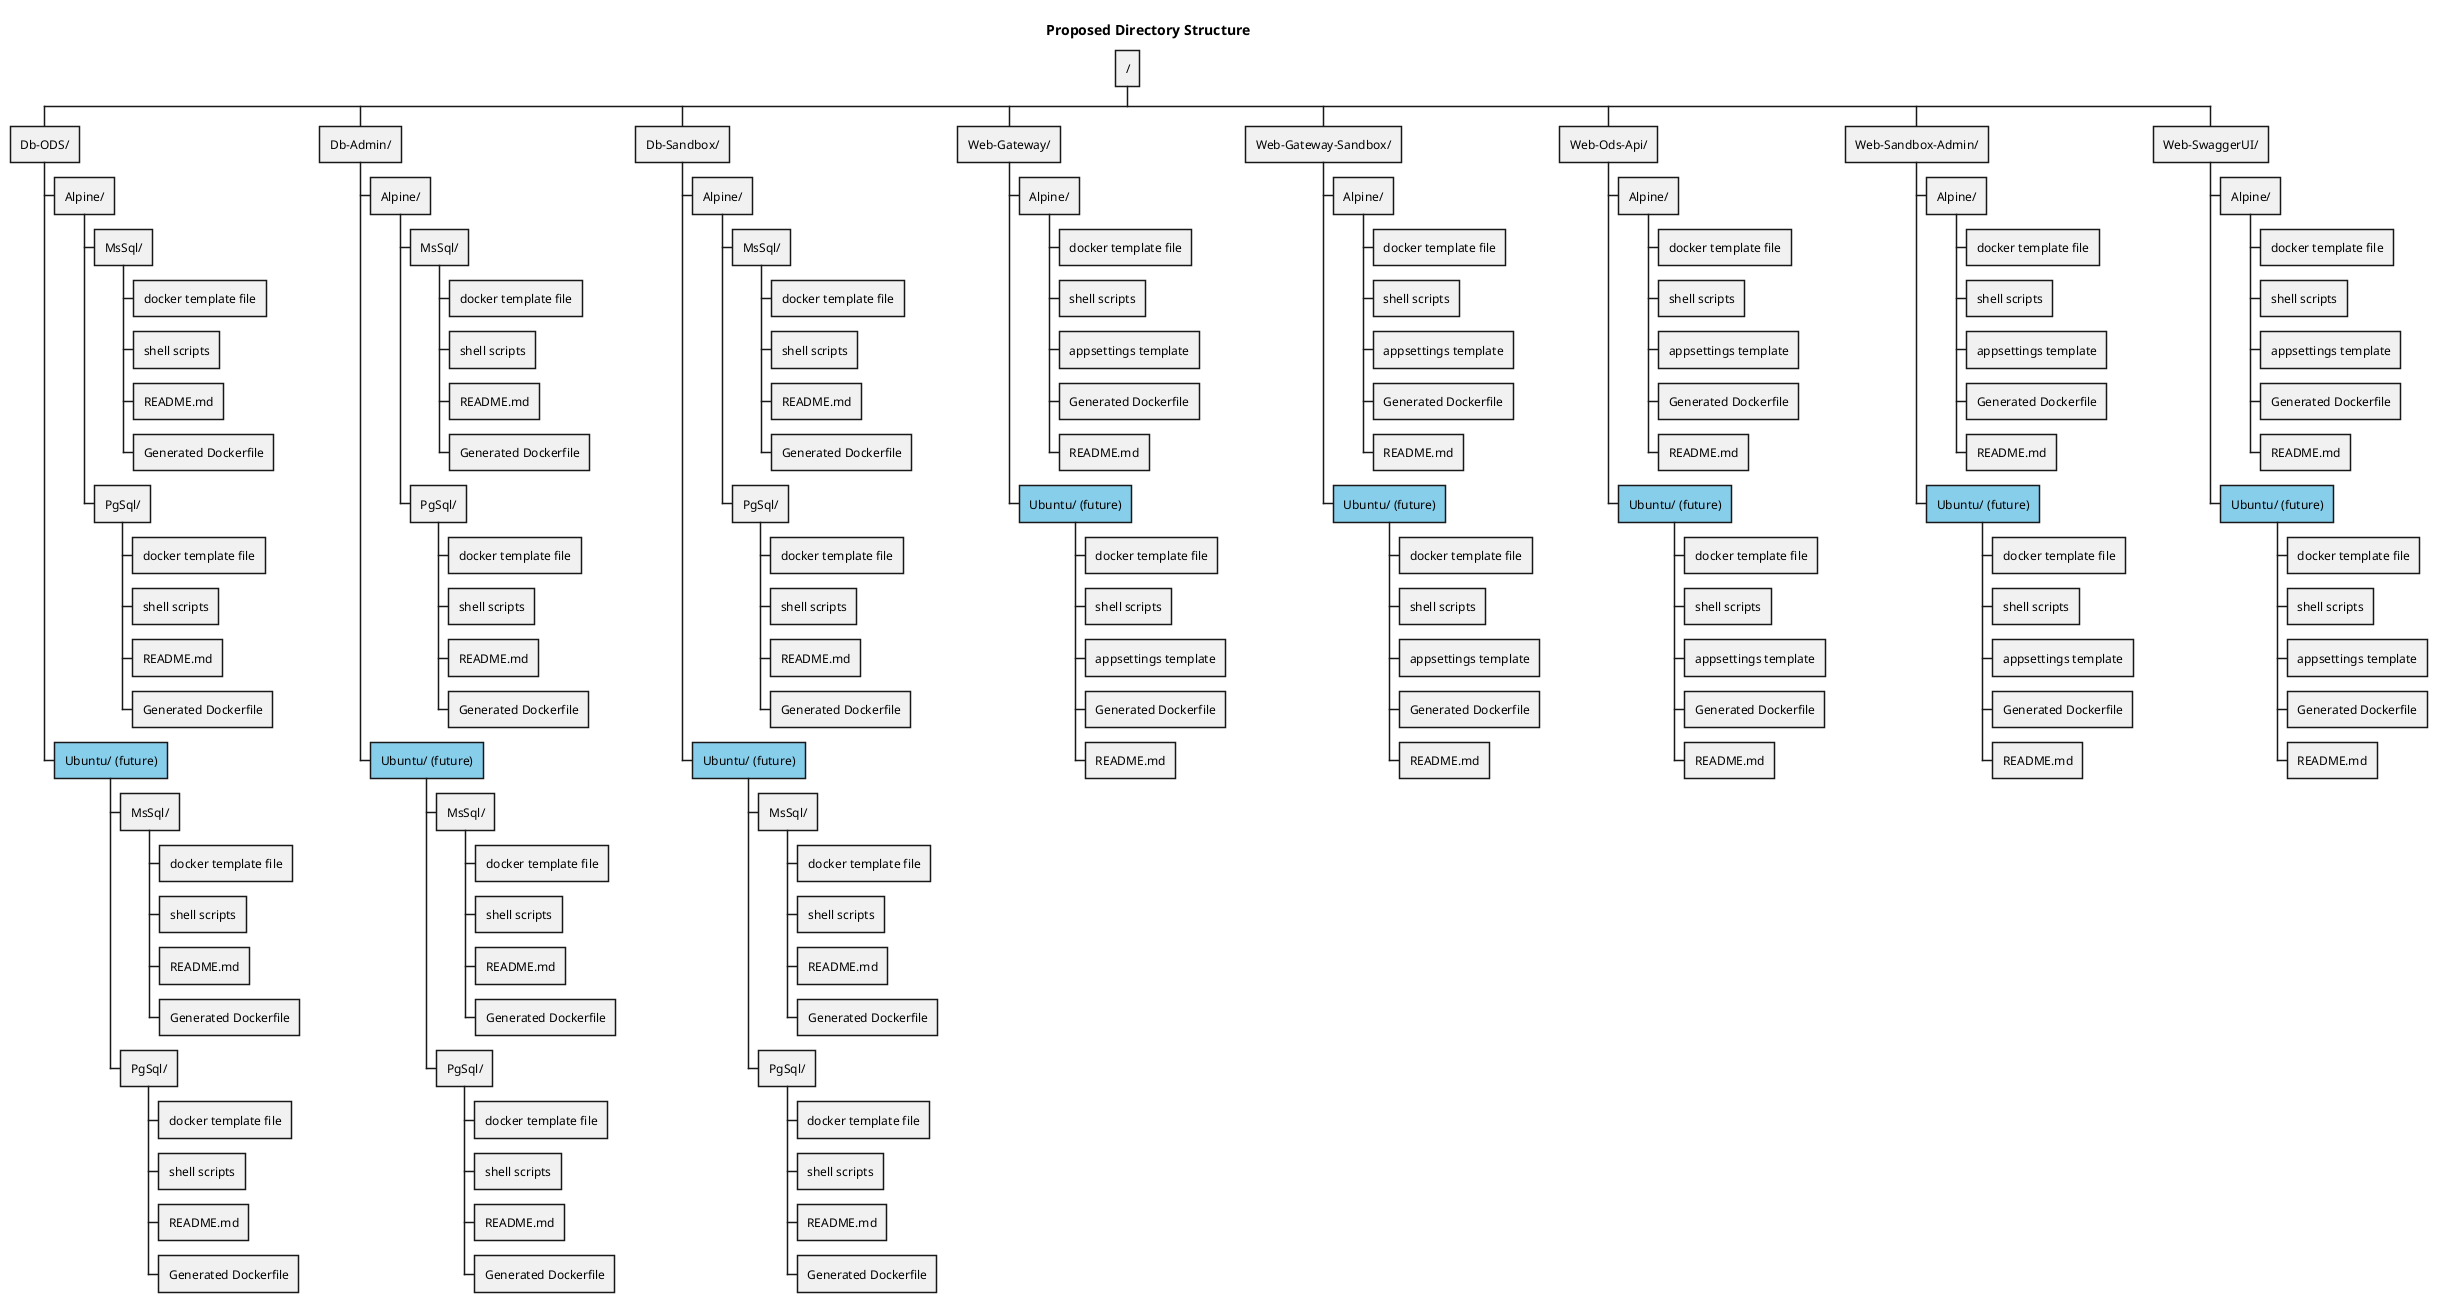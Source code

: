 @startwbs
Title: Proposed Directory Structure

* /

** Db-ODS/
*** Alpine/
**** MsSql/
***** docker template file
***** shell scripts
***** README.md
***** Generated Dockerfile
**** PgSql/
***** docker template file
***** shell scripts
***** README.md
***** Generated Dockerfile
***[#SkyBlue] Ubuntu/ (future)
**** MsSql/
***** docker template file
***** shell scripts
***** README.md
***** Generated Dockerfile
**** PgSql/
***** docker template file
***** shell scripts
***** README.md
***** Generated Dockerfile

** Db-Admin/
*** Alpine/
**** MsSql/
***** docker template file
***** shell scripts
***** README.md
***** Generated Dockerfile
**** PgSql/
***** docker template file
***** shell scripts
***** README.md
***** Generated Dockerfile
***[#SkyBlue] Ubuntu/ (future)
**** MsSql/
***** docker template file
***** shell scripts
***** README.md
***** Generated Dockerfile
**** PgSql/
***** docker template file
***** shell scripts
***** README.md
***** Generated Dockerfile

** Db-Sandbox/
*** Alpine/
**** MsSql/
***** docker template file
***** shell scripts
***** README.md
***** Generated Dockerfile
**** PgSql/
***** docker template file
***** shell scripts
***** README.md
***** Generated Dockerfile
***[#SkyBlue] Ubuntu/ (future)
**** MsSql/
***** docker template file
***** shell scripts
***** README.md
***** Generated Dockerfile
**** PgSql/
***** docker template file
***** shell scripts
***** README.md
***** Generated Dockerfile

** Web-Gateway/
*** Alpine/
**** docker template file
**** shell scripts
**** appsettings template
**** Generated Dockerfile
**** README.md
***[#SkyBlue] Ubuntu/ (future)
**** docker template file
**** shell scripts
**** appsettings template
**** Generated Dockerfile
**** README.md

** Web-Gateway-Sandbox/
*** Alpine/
**** docker template file
**** shell scripts
**** appsettings template
**** Generated Dockerfile
**** README.md
***[#SkyBlue] Ubuntu/ (future)
**** docker template file
**** shell scripts
**** appsettings template
**** Generated Dockerfile
**** README.md

** Web-Ods-Api/
*** Alpine/
**** docker template file
**** shell scripts
**** appsettings template
**** Generated Dockerfile
**** README.md
***[#SkyBlue] Ubuntu/ (future)
**** docker template file
**** shell scripts
**** appsettings template
**** Generated Dockerfile
**** README.md

** Web-Sandbox-Admin/
*** Alpine/
**** docker template file
**** shell scripts
**** appsettings template
**** Generated Dockerfile
**** README.md
***[#SkyBlue] Ubuntu/ (future)
**** docker template file
**** shell scripts
**** appsettings template
**** Generated Dockerfile
**** README.md

** Web-SwaggerUI/
*** Alpine/
**** docker template file
**** shell scripts
**** appsettings template
**** Generated Dockerfile
**** README.md
***[#SkyBlue] Ubuntu/ (future)
**** docker template file
**** shell scripts
**** appsettings template
**** Generated Dockerfile
**** README.md
@endwbs